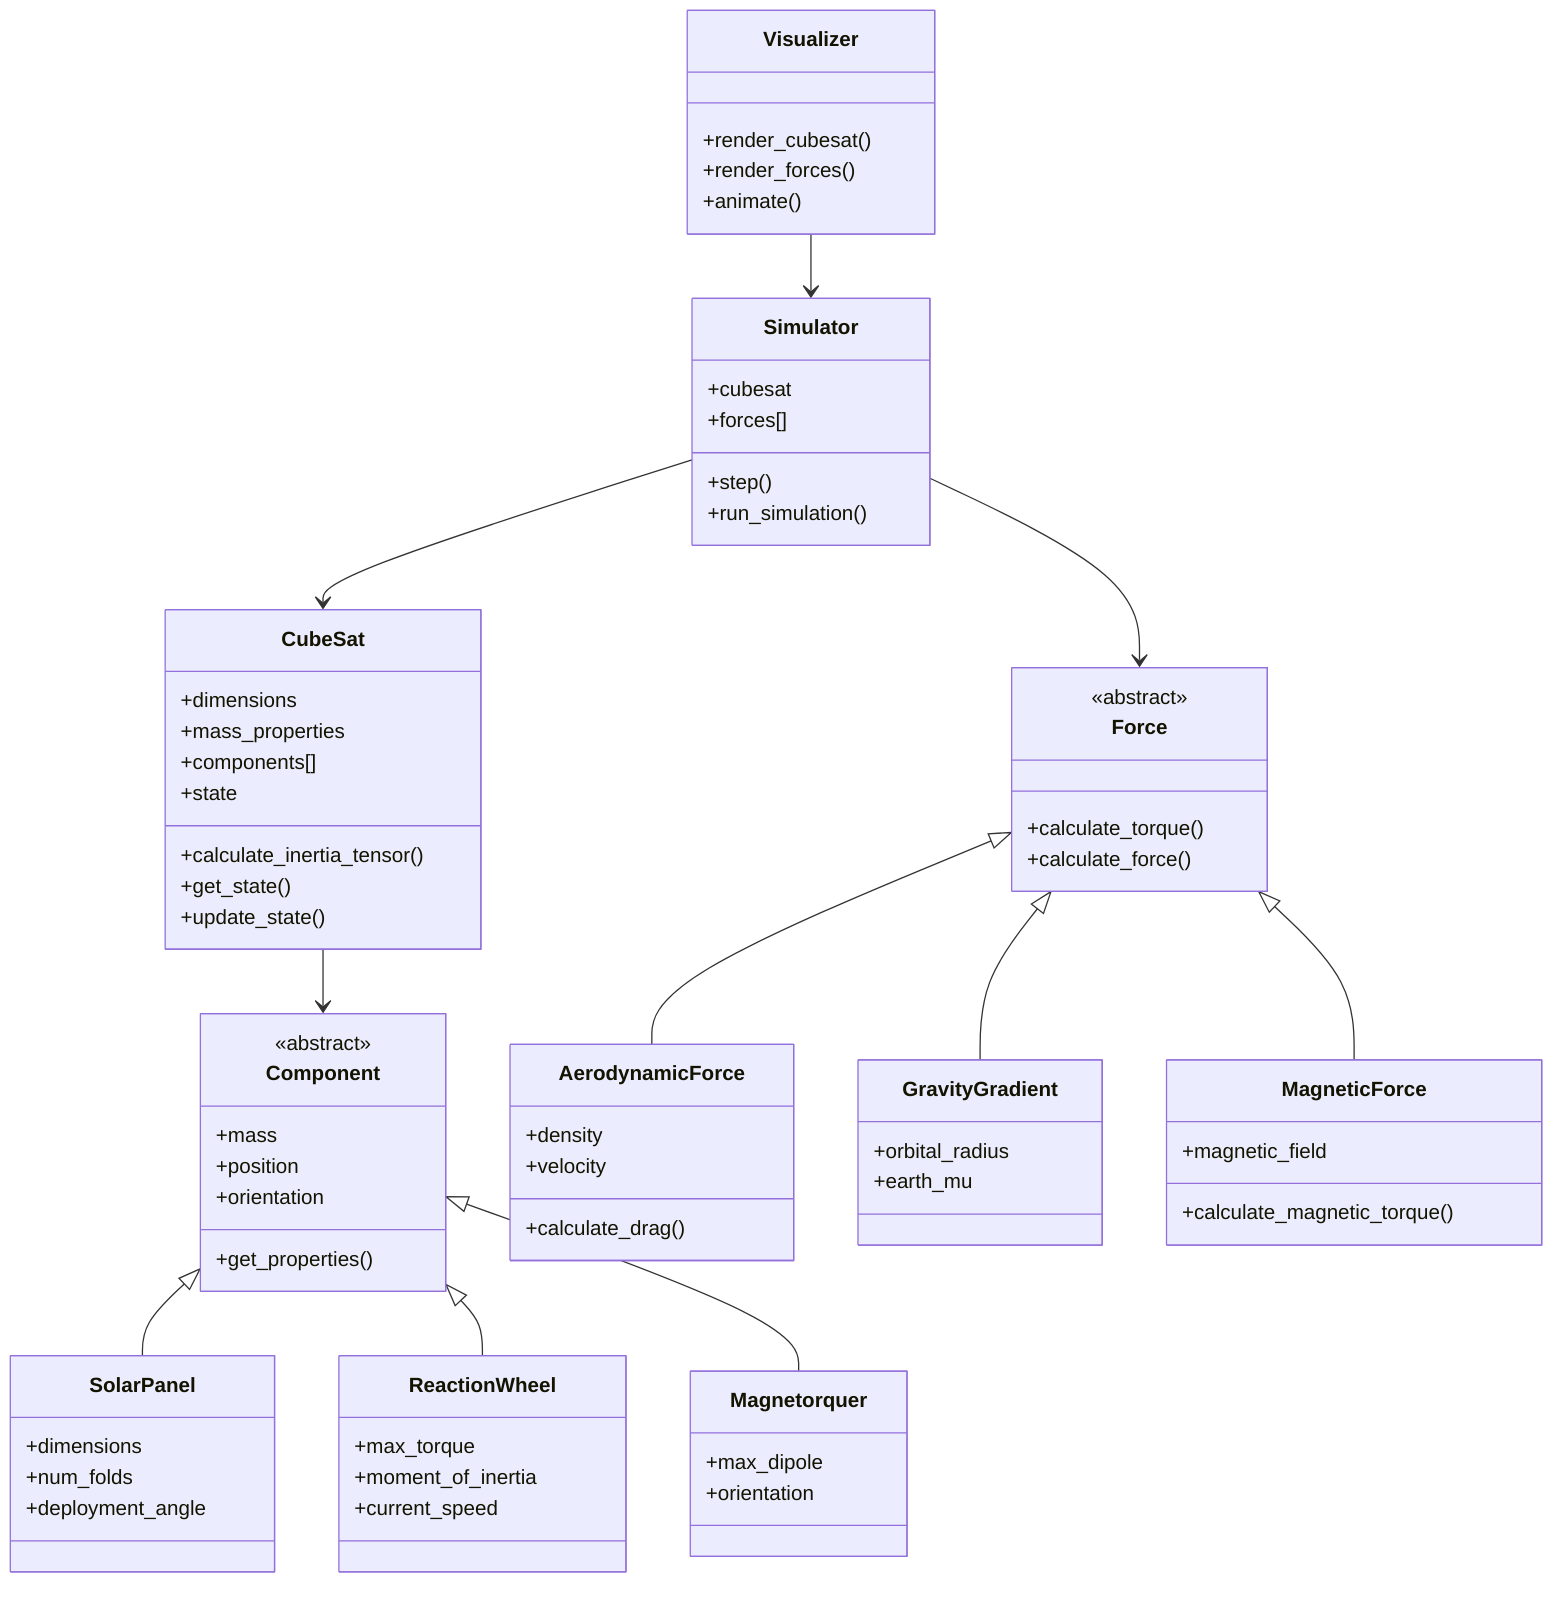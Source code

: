 classDiagram
    class CubeSat {
        +dimensions
        +mass_properties
        +components[]
        +state
        +calculate_inertia_tensor()
        +get_state()
        +update_state()
    }
    
    class Component {
        <<abstract>>
        +mass
        +position
        +orientation
        +get_properties()
    }
    
    class SolarPanel {
        +dimensions
        +num_folds
        +deployment_angle
    }
    
    class ReactionWheel {
        +max_torque
        +moment_of_inertia
        +current_speed
    }
    
    class Magnetorquer {
        +max_dipole
        +orientation
    }
    
    class Force {
        <<abstract>>
        +calculate_torque()
        +calculate_force()
    }
    
    class AerodynamicForce {
        +density
        +velocity
        +calculate_drag()
    }
    
    class GravityGradient {
        +orbital_radius
        +earth_mu
    }
    
    class MagneticForce {
        +magnetic_field
        +calculate_magnetic_torque()
    }
    
    class Simulator {
        +cubesat
        +forces[]
        +step()
        +run_simulation()
    }
    
    class Visualizer {
        +render_cubesat()
        +render_forces()
        +animate()
    }

    CubeSat --> Component
    Component <|-- SolarPanel
    Component <|-- ReactionWheel
    Component <|-- Magnetorquer
    Force <|-- AerodynamicForce
    Force <|-- GravityGradient
    Force <|-- MagneticForce
    Simulator --> CubeSat
    Simulator --> Force
    Visualizer --> Simulator